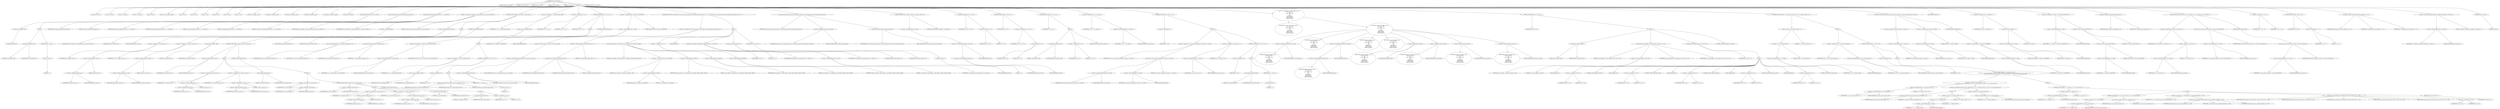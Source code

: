 digraph hostapd_notif_assoc {  
"1000119" [label = "(METHOD,hostapd_notif_assoc)" ]
"1000120" [label = "(PARAM,hostapd_data *hapd)" ]
"1000121" [label = "(PARAM,const u8 *addr)" ]
"1000122" [label = "(PARAM,const u8 *req_ies)" ]
"1000123" [label = "(PARAM,size_t req_ies_len)" ]
"1000124" [label = "(PARAM,int reassoc)" ]
"1000125" [label = "(BLOCK,,)" ]
"1000126" [label = "(LOCAL,v9: const u8 *)" ]
"1000127" [label = "(LOCAL,v10: size_t)" ]
"1000128" [label = "(LOCAL,v11: sta_info *)" ]
"1000129" [label = "(LOCAL,v12: sta_info *)" ]
"1000130" [label = "(LOCAL,v13: bool)" ]
"1000131" [label = "(LOCAL,v14: wpa_state_machine *)" ]
"1000132" [label = "(LOCAL,v15: int)" ]
"1000133" [label = "(LOCAL,v16: int)" ]
"1000134" [label = "(LOCAL,v17: int)" ]
"1000135" [label = "(LOCAL,v18: int)" ]
"1000136" [label = "(LOCAL,v20: int)" ]
"1000137" [label = "(LOCAL,v21: u8 *)" ]
"1000138" [label = "(LOCAL,fmt: unsigned __int8 *)" ]
"1000139" [label = "(LOCAL,fmta: unsigned __int8 *)" ]
"1000140" [label = "(LOCAL,fmtb: unsigned __int8 *)" ]
"1000141" [label = "(LOCAL,fmtc: unsigned __int8 *)" ]
"1000142" [label = "(LOCAL,elems: ieee802_11_elems)" ]
"1000143" [label = "(LOCAL,buf: u8 [ 1064 ])" ]
"1000144" [label = "(CONTROL_STRUCTURE,if ( !addr ),if ( !addr ))" ]
"1000145" [label = "(<operator>.logicalNot,!addr)" ]
"1000146" [label = "(IDENTIFIER,addr,!addr)" ]
"1000147" [label = "(BLOCK,,)" ]
"1000148" [label = "(wpa_printf,wpa_printf(2, fmt))" ]
"1000149" [label = "(LITERAL,2,wpa_printf(2, fmt))" ]
"1000150" [label = "(IDENTIFIER,fmt,wpa_printf(2, fmt))" ]
"1000151" [label = "(RETURN,return -1;,return -1;)" ]
"1000152" [label = "(<operator>.minus,-1)" ]
"1000153" [label = "(LITERAL,1,-1)" ]
"1000154" [label = "(random_add_randomness,random_add_randomness(addr, 6u))" ]
"1000155" [label = "(IDENTIFIER,addr,random_add_randomness(addr, 6u))" ]
"1000156" [label = "(LITERAL,6u,random_add_randomness(addr, 6u))" ]
"1000157" [label = "(hostapd_logger,hostapd_logger(hapd, addr, 1u, 2, \"associated\"))" ]
"1000158" [label = "(IDENTIFIER,hapd,hostapd_logger(hapd, addr, 1u, 2, \"associated\"))" ]
"1000159" [label = "(IDENTIFIER,addr,hostapd_logger(hapd, addr, 1u, 2, \"associated\"))" ]
"1000160" [label = "(LITERAL,1u,hostapd_logger(hapd, addr, 1u, 2, \"associated\"))" ]
"1000161" [label = "(LITERAL,2,hostapd_logger(hapd, addr, 1u, 2, \"associated\"))" ]
"1000162" [label = "(LITERAL,\"associated\",hostapd_logger(hapd, addr, 1u, 2, \"associated\"))" ]
"1000163" [label = "(ieee802_11_parse_elems,ieee802_11_parse_elems(req_ies, req_ies_len, &elems, 0))" ]
"1000164" [label = "(IDENTIFIER,req_ies,ieee802_11_parse_elems(req_ies, req_ies_len, &elems, 0))" ]
"1000165" [label = "(IDENTIFIER,req_ies_len,ieee802_11_parse_elems(req_ies, req_ies_len, &elems, 0))" ]
"1000166" [label = "(<operator>.addressOf,&elems)" ]
"1000167" [label = "(IDENTIFIER,elems,ieee802_11_parse_elems(req_ies, req_ies_len, &elems, 0))" ]
"1000168" [label = "(LITERAL,0,ieee802_11_parse_elems(req_ies, req_ies_len, &elems, 0))" ]
"1000169" [label = "(CONTROL_STRUCTURE,if ( elems.wps_ie ),if ( elems.wps_ie ))" ]
"1000170" [label = "(<operator>.fieldAccess,elems.wps_ie)" ]
"1000171" [label = "(IDENTIFIER,elems,if ( elems.wps_ie ))" ]
"1000172" [label = "(FIELD_IDENTIFIER,wps_ie,wps_ie)" ]
"1000173" [label = "(BLOCK,,)" ]
"1000174" [label = "(<operator>.assignment,v9 = elems.wps_ie - 2)" ]
"1000175" [label = "(IDENTIFIER,v9,v9 = elems.wps_ie - 2)" ]
"1000176" [label = "(<operator>.subtraction,elems.wps_ie - 2)" ]
"1000177" [label = "(<operator>.fieldAccess,elems.wps_ie)" ]
"1000178" [label = "(IDENTIFIER,elems,elems.wps_ie - 2)" ]
"1000179" [label = "(FIELD_IDENTIFIER,wps_ie,wps_ie)" ]
"1000180" [label = "(LITERAL,2,elems.wps_ie - 2)" ]
"1000181" [label = "(<operator>.assignment,v10 = elems.wps_ie_len + 2)" ]
"1000182" [label = "(IDENTIFIER,v10,v10 = elems.wps_ie_len + 2)" ]
"1000183" [label = "(<operator>.addition,elems.wps_ie_len + 2)" ]
"1000184" [label = "(<operator>.fieldAccess,elems.wps_ie_len)" ]
"1000185" [label = "(IDENTIFIER,elems,elems.wps_ie_len + 2)" ]
"1000186" [label = "(FIELD_IDENTIFIER,wps_ie_len,wps_ie_len)" ]
"1000187" [label = "(LITERAL,2,elems.wps_ie_len + 2)" ]
"1000188" [label = "(wpa_printf,wpa_printf(2, fmta))" ]
"1000189" [label = "(LITERAL,2,wpa_printf(2, fmta))" ]
"1000190" [label = "(IDENTIFIER,fmta,wpa_printf(2, fmta))" ]
"1000191" [label = "(CONTROL_STRUCTURE,else,else)" ]
"1000192" [label = "(CONTROL_STRUCTURE,if ( elems.rsn_ie ),if ( elems.rsn_ie ))" ]
"1000193" [label = "(<operator>.fieldAccess,elems.rsn_ie)" ]
"1000194" [label = "(IDENTIFIER,elems,if ( elems.rsn_ie ))" ]
"1000195" [label = "(FIELD_IDENTIFIER,rsn_ie,rsn_ie)" ]
"1000196" [label = "(BLOCK,,)" ]
"1000197" [label = "(<operator>.assignment,v9 = elems.rsn_ie - 2)" ]
"1000198" [label = "(IDENTIFIER,v9,v9 = elems.rsn_ie - 2)" ]
"1000199" [label = "(<operator>.subtraction,elems.rsn_ie - 2)" ]
"1000200" [label = "(<operator>.fieldAccess,elems.rsn_ie)" ]
"1000201" [label = "(IDENTIFIER,elems,elems.rsn_ie - 2)" ]
"1000202" [label = "(FIELD_IDENTIFIER,rsn_ie,rsn_ie)" ]
"1000203" [label = "(LITERAL,2,elems.rsn_ie - 2)" ]
"1000204" [label = "(<operator>.assignment,v10 = elems.rsn_ie_len + 2)" ]
"1000205" [label = "(IDENTIFIER,v10,v10 = elems.rsn_ie_len + 2)" ]
"1000206" [label = "(<operator>.addition,elems.rsn_ie_len + 2)" ]
"1000207" [label = "(<operator>.fieldAccess,elems.rsn_ie_len)" ]
"1000208" [label = "(IDENTIFIER,elems,elems.rsn_ie_len + 2)" ]
"1000209" [label = "(FIELD_IDENTIFIER,rsn_ie_len,rsn_ie_len)" ]
"1000210" [label = "(LITERAL,2,elems.rsn_ie_len + 2)" ]
"1000211" [label = "(wpa_printf,wpa_printf(2, fmta))" ]
"1000212" [label = "(LITERAL,2,wpa_printf(2, fmta))" ]
"1000213" [label = "(IDENTIFIER,fmta,wpa_printf(2, fmta))" ]
"1000214" [label = "(CONTROL_STRUCTURE,else,else)" ]
"1000215" [label = "(BLOCK,,)" ]
"1000216" [label = "(<operator>.assignment,v9 = elems.wpa_ie)" ]
"1000217" [label = "(IDENTIFIER,v9,v9 = elems.wpa_ie)" ]
"1000218" [label = "(<operator>.fieldAccess,elems.wpa_ie)" ]
"1000219" [label = "(IDENTIFIER,elems,v9 = elems.wpa_ie)" ]
"1000220" [label = "(FIELD_IDENTIFIER,wpa_ie,wpa_ie)" ]
"1000221" [label = "(CONTROL_STRUCTURE,if ( elems.wpa_ie ),if ( elems.wpa_ie ))" ]
"1000222" [label = "(<operator>.fieldAccess,elems.wpa_ie)" ]
"1000223" [label = "(IDENTIFIER,elems,if ( elems.wpa_ie ))" ]
"1000224" [label = "(FIELD_IDENTIFIER,wpa_ie,wpa_ie)" ]
"1000225" [label = "(BLOCK,,)" ]
"1000226" [label = "(<operator>.assignment,v9 = elems.wpa_ie - 2)" ]
"1000227" [label = "(IDENTIFIER,v9,v9 = elems.wpa_ie - 2)" ]
"1000228" [label = "(<operator>.subtraction,elems.wpa_ie - 2)" ]
"1000229" [label = "(<operator>.fieldAccess,elems.wpa_ie)" ]
"1000230" [label = "(IDENTIFIER,elems,elems.wpa_ie - 2)" ]
"1000231" [label = "(FIELD_IDENTIFIER,wpa_ie,wpa_ie)" ]
"1000232" [label = "(LITERAL,2,elems.wpa_ie - 2)" ]
"1000233" [label = "(<operator>.assignment,v10 = elems.wpa_ie_len + 2)" ]
"1000234" [label = "(IDENTIFIER,v10,v10 = elems.wpa_ie_len + 2)" ]
"1000235" [label = "(<operator>.addition,elems.wpa_ie_len + 2)" ]
"1000236" [label = "(<operator>.fieldAccess,elems.wpa_ie_len)" ]
"1000237" [label = "(IDENTIFIER,elems,elems.wpa_ie_len + 2)" ]
"1000238" [label = "(FIELD_IDENTIFIER,wpa_ie_len,wpa_ie_len)" ]
"1000239" [label = "(LITERAL,2,elems.wpa_ie_len + 2)" ]
"1000240" [label = "(wpa_printf,wpa_printf(2, fmta))" ]
"1000241" [label = "(LITERAL,2,wpa_printf(2, fmta))" ]
"1000242" [label = "(IDENTIFIER,fmta,wpa_printf(2, fmta))" ]
"1000243" [label = "(CONTROL_STRUCTURE,else,else)" ]
"1000244" [label = "(BLOCK,,)" ]
"1000245" [label = "(wpa_printf,wpa_printf(2, fmta))" ]
"1000246" [label = "(LITERAL,2,wpa_printf(2, fmta))" ]
"1000247" [label = "(IDENTIFIER,fmta,wpa_printf(2, fmta))" ]
"1000248" [label = "(<operator>.assignment,v10 = 0)" ]
"1000249" [label = "(IDENTIFIER,v10,v10 = 0)" ]
"1000250" [label = "(LITERAL,0,v10 = 0)" ]
"1000251" [label = "(<operator>.assignment,v11 = ap_get_sta(hapd, addr))" ]
"1000252" [label = "(IDENTIFIER,v11,v11 = ap_get_sta(hapd, addr))" ]
"1000253" [label = "(ap_get_sta,ap_get_sta(hapd, addr))" ]
"1000254" [label = "(IDENTIFIER,hapd,ap_get_sta(hapd, addr))" ]
"1000255" [label = "(IDENTIFIER,addr,ap_get_sta(hapd, addr))" ]
"1000256" [label = "(<operator>.assignment,v12 = v11)" ]
"1000257" [label = "(IDENTIFIER,v12,v12 = v11)" ]
"1000258" [label = "(IDENTIFIER,v11,v12 = v11)" ]
"1000259" [label = "(CONTROL_STRUCTURE,if ( v11 ),if ( v11 ))" ]
"1000260" [label = "(IDENTIFIER,v11,if ( v11 ))" ]
"1000261" [label = "(BLOCK,,)" ]
"1000262" [label = "(ap_sta_no_session_timeout,ap_sta_no_session_timeout(hapd, v11))" ]
"1000263" [label = "(IDENTIFIER,hapd,ap_sta_no_session_timeout(hapd, v11))" ]
"1000264" [label = "(IDENTIFIER,v11,ap_sta_no_session_timeout(hapd, v11))" ]
"1000265" [label = "(accounting_sta_stop,accounting_sta_stop(hapd, v12))" ]
"1000266" [label = "(IDENTIFIER,hapd,accounting_sta_stop(hapd, v12))" ]
"1000267" [label = "(IDENTIFIER,v12,accounting_sta_stop(hapd, v12))" ]
"1000268" [label = "(<operator>.assignment,v12->timeout_next = STA_NULLFUNC)" ]
"1000269" [label = "(<operator>.indirectFieldAccess,v12->timeout_next)" ]
"1000270" [label = "(IDENTIFIER,v12,v12->timeout_next = STA_NULLFUNC)" ]
"1000271" [label = "(FIELD_IDENTIFIER,timeout_next,timeout_next)" ]
"1000272" [label = "(IDENTIFIER,STA_NULLFUNC,v12->timeout_next = STA_NULLFUNC)" ]
"1000273" [label = "(CONTROL_STRUCTURE,else,else)" ]
"1000274" [label = "(BLOCK,,)" ]
"1000275" [label = "(<operator>.assignment,v12 = ap_sta_add(hapd, addr))" ]
"1000276" [label = "(IDENTIFIER,v12,v12 = ap_sta_add(hapd, addr))" ]
"1000277" [label = "(ap_sta_add,ap_sta_add(hapd, addr))" ]
"1000278" [label = "(IDENTIFIER,hapd,ap_sta_add(hapd, addr))" ]
"1000279" [label = "(IDENTIFIER,addr,ap_sta_add(hapd, addr))" ]
"1000280" [label = "(CONTROL_STRUCTURE,if ( !v12 ),if ( !v12 ))" ]
"1000281" [label = "(<operator>.logicalNot,!v12)" ]
"1000282" [label = "(IDENTIFIER,v12,!v12)" ]
"1000283" [label = "(BLOCK,,)" ]
"1000284" [label = "(hostapd_drv_sta_disassoc,hostapd_drv_sta_disassoc(hapd, addr, 5))" ]
"1000285" [label = "(IDENTIFIER,hapd,hostapd_drv_sta_disassoc(hapd, addr, 5))" ]
"1000286" [label = "(IDENTIFIER,addr,hostapd_drv_sta_disassoc(hapd, addr, 5))" ]
"1000287" [label = "(LITERAL,5,hostapd_drv_sta_disassoc(hapd, addr, 5))" ]
"1000288" [label = "(RETURN,return -1;,return -1;)" ]
"1000289" [label = "(<operator>.minus,-1)" ]
"1000290" [label = "(LITERAL,1,-1)" ]
"1000291" [label = "(<operators>.assignmentAnd,v12->flags &= 0xFFFECFFF)" ]
"1000292" [label = "(<operator>.indirectFieldAccess,v12->flags)" ]
"1000293" [label = "(IDENTIFIER,v12,v12->flags &= 0xFFFECFFF)" ]
"1000294" [label = "(FIELD_IDENTIFIER,flags,flags)" ]
"1000295" [label = "(LITERAL,0xFFFECFFF,v12->flags &= 0xFFFECFFF)" ]
"1000296" [label = "(CONTROL_STRUCTURE,if ( !hapd->iface->drv_max_acl_mac_addrs && hostapd_check_acl(hapd, addr, 0) != 1 ),if ( !hapd->iface->drv_max_acl_mac_addrs && hostapd_check_acl(hapd, addr, 0) != 1 ))" ]
"1000297" [label = "(<operator>.logicalAnd,!hapd->iface->drv_max_acl_mac_addrs && hostapd_check_acl(hapd, addr, 0) != 1)" ]
"1000298" [label = "(<operator>.logicalNot,!hapd->iface->drv_max_acl_mac_addrs)" ]
"1000299" [label = "(<operator>.indirectFieldAccess,hapd->iface->drv_max_acl_mac_addrs)" ]
"1000300" [label = "(<operator>.indirectFieldAccess,hapd->iface)" ]
"1000301" [label = "(IDENTIFIER,hapd,!hapd->iface->drv_max_acl_mac_addrs)" ]
"1000302" [label = "(FIELD_IDENTIFIER,iface,iface)" ]
"1000303" [label = "(FIELD_IDENTIFIER,drv_max_acl_mac_addrs,drv_max_acl_mac_addrs)" ]
"1000304" [label = "(<operator>.notEquals,hostapd_check_acl(hapd, addr, 0) != 1)" ]
"1000305" [label = "(hostapd_check_acl,hostapd_check_acl(hapd, addr, 0))" ]
"1000306" [label = "(IDENTIFIER,hapd,hostapd_check_acl(hapd, addr, 0))" ]
"1000307" [label = "(IDENTIFIER,addr,hostapd_check_acl(hapd, addr, 0))" ]
"1000308" [label = "(LITERAL,0,hostapd_check_acl(hapd, addr, 0))" ]
"1000309" [label = "(LITERAL,1,hostapd_check_acl(hapd, addr, 0) != 1)" ]
"1000310" [label = "(BLOCK,,)" ]
"1000311" [label = "(wpa_printf,wpa_printf(3, (const unsigned __int8 *)addr[2], addr[3], addr[4], addr[5]))" ]
"1000312" [label = "(LITERAL,3,wpa_printf(3, (const unsigned __int8 *)addr[2], addr[3], addr[4], addr[5]))" ]
"1000313" [label = "(<operator>.cast,(const unsigned __int8 *)addr[2])" ]
"1000314" [label = "(UNKNOWN,const unsigned __int8 *,const unsigned __int8 *)" ]
"1000315" [label = "(<operator>.indirectIndexAccess,addr[2])" ]
"1000316" [label = "(IDENTIFIER,addr,(const unsigned __int8 *)addr[2])" ]
"1000317" [label = "(LITERAL,2,(const unsigned __int8 *)addr[2])" ]
"1000318" [label = "(<operator>.indirectIndexAccess,addr[3])" ]
"1000319" [label = "(IDENTIFIER,addr,wpa_printf(3, (const unsigned __int8 *)addr[2], addr[3], addr[4], addr[5]))" ]
"1000320" [label = "(LITERAL,3,wpa_printf(3, (const unsigned __int8 *)addr[2], addr[3], addr[4], addr[5]))" ]
"1000321" [label = "(<operator>.indirectIndexAccess,addr[4])" ]
"1000322" [label = "(IDENTIFIER,addr,wpa_printf(3, (const unsigned __int8 *)addr[2], addr[3], addr[4], addr[5]))" ]
"1000323" [label = "(LITERAL,4,wpa_printf(3, (const unsigned __int8 *)addr[2], addr[3], addr[4], addr[5]))" ]
"1000324" [label = "(<operator>.indirectIndexAccess,addr[5])" ]
"1000325" [label = "(IDENTIFIER,addr,wpa_printf(3, (const unsigned __int8 *)addr[2], addr[3], addr[4], addr[5]))" ]
"1000326" [label = "(LITERAL,5,wpa_printf(3, (const unsigned __int8 *)addr[2], addr[3], addr[4], addr[5]))" ]
"1000327" [label = "(<operator>.assignment,v20 = 1)" ]
"1000328" [label = "(IDENTIFIER,v20,v20 = 1)" ]
"1000329" [label = "(LITERAL,1,v20 = 1)" ]
"1000330" [label = "(JUMP_TARGET,fail)" ]
"1000331" [label = "(hostapd_drv_sta_disassoc,hostapd_drv_sta_disassoc(hapd, v12->addr, v20))" ]
"1000332" [label = "(IDENTIFIER,hapd,hostapd_drv_sta_disassoc(hapd, v12->addr, v20))" ]
"1000333" [label = "(<operator>.indirectFieldAccess,v12->addr)" ]
"1000334" [label = "(IDENTIFIER,v12,hostapd_drv_sta_disassoc(hapd, v12->addr, v20))" ]
"1000335" [label = "(FIELD_IDENTIFIER,addr,addr)" ]
"1000336" [label = "(IDENTIFIER,v20,hostapd_drv_sta_disassoc(hapd, v12->addr, v20))" ]
"1000337" [label = "(ap_free_sta,ap_free_sta(hapd, v12))" ]
"1000338" [label = "(IDENTIFIER,hapd,ap_free_sta(hapd, v12))" ]
"1000339" [label = "(IDENTIFIER,v12,ap_free_sta(hapd, v12))" ]
"1000340" [label = "(RETURN,return -1;,return -1;)" ]
"1000341" [label = "(<operator>.minus,-1)" ]
"1000342" [label = "(LITERAL,1,-1)" ]
"1000343" [label = "(ap_copy_sta_supp_op_classes,ap_copy_sta_supp_op_classes(v12, elems.supp_op_classes, elems.supp_op_classes_len))" ]
"1000344" [label = "(IDENTIFIER,v12,ap_copy_sta_supp_op_classes(v12, elems.supp_op_classes, elems.supp_op_classes_len))" ]
"1000345" [label = "(<operator>.fieldAccess,elems.supp_op_classes)" ]
"1000346" [label = "(IDENTIFIER,elems,ap_copy_sta_supp_op_classes(v12, elems.supp_op_classes, elems.supp_op_classes_len))" ]
"1000347" [label = "(FIELD_IDENTIFIER,supp_op_classes,supp_op_classes)" ]
"1000348" [label = "(<operator>.fieldAccess,elems.supp_op_classes_len)" ]
"1000349" [label = "(IDENTIFIER,elems,ap_copy_sta_supp_op_classes(v12, elems.supp_op_classes, elems.supp_op_classes_len))" ]
"1000350" [label = "(FIELD_IDENTIFIER,supp_op_classes_len,supp_op_classes_len)" ]
"1000351" [label = "(CONTROL_STRUCTURE,if ( !hapd->conf->wpa ),if ( !hapd->conf->wpa ))" ]
"1000352" [label = "(<operator>.logicalNot,!hapd->conf->wpa)" ]
"1000353" [label = "(<operator>.indirectFieldAccess,hapd->conf->wpa)" ]
"1000354" [label = "(<operator>.indirectFieldAccess,hapd->conf)" ]
"1000355" [label = "(IDENTIFIER,hapd,!hapd->conf->wpa)" ]
"1000356" [label = "(FIELD_IDENTIFIER,conf,conf)" ]
"1000357" [label = "(FIELD_IDENTIFIER,wpa,wpa)" ]
"1000358" [label = "(CONTROL_STRUCTURE,goto LABEL_17;,goto LABEL_17;)" ]
"1000359" [label = "(<operator>.assignment,v13 = v10 == 0)" ]
"1000360" [label = "(IDENTIFIER,v13,v13 = v10 == 0)" ]
"1000361" [label = "(<operator>.equals,v10 == 0)" ]
"1000362" [label = "(IDENTIFIER,v10,v10 == 0)" ]
"1000363" [label = "(LITERAL,0,v10 == 0)" ]
"1000364" [label = "(CONTROL_STRUCTURE,if ( v10 ),if ( v10 ))" ]
"1000365" [label = "(IDENTIFIER,v10,if ( v10 ))" ]
"1000366" [label = "(<operator>.assignment,v13 = v9 == 0)" ]
"1000367" [label = "(IDENTIFIER,v13,v13 = v9 == 0)" ]
"1000368" [label = "(<operator>.equals,v9 == 0)" ]
"1000369" [label = "(IDENTIFIER,v9,v9 == 0)" ]
"1000370" [label = "(LITERAL,0,v9 == 0)" ]
"1000371" [label = "(CONTROL_STRUCTURE,if ( v13 ),if ( v13 ))" ]
"1000372" [label = "(IDENTIFIER,v13,if ( v13 ))" ]
"1000373" [label = "(BLOCK,,)" ]
"1000374" [label = "(wpa_printf,wpa_printf(2, fmtb))" ]
"1000375" [label = "(LITERAL,2,wpa_printf(2, fmtb))" ]
"1000376" [label = "(IDENTIFIER,fmtb,wpa_printf(2, fmtb))" ]
"1000377" [label = "(<operator>.assignment,v20 = 13)" ]
"1000378" [label = "(IDENTIFIER,v20,v20 = 13)" ]
"1000379" [label = "(LITERAL,13,v20 = 13)" ]
"1000380" [label = "(CONTROL_STRUCTURE,goto fail;,goto fail;)" ]
"1000381" [label = "(<operator>.assignment,v14 = v12->wpa_sm)" ]
"1000382" [label = "(IDENTIFIER,v14,v14 = v12->wpa_sm)" ]
"1000383" [label = "(<operator>.indirectFieldAccess,v12->wpa_sm)" ]
"1000384" [label = "(IDENTIFIER,v12,v14 = v12->wpa_sm)" ]
"1000385" [label = "(FIELD_IDENTIFIER,wpa_sm,wpa_sm)" ]
"1000386" [label = "(CONTROL_STRUCTURE,if ( !v14 ),if ( !v14 ))" ]
"1000387" [label = "(<operator>.logicalNot,!v14)" ]
"1000388" [label = "(IDENTIFIER,v14,!v14)" ]
"1000389" [label = "(BLOCK,,)" ]
"1000390" [label = "(<operator>.assignment,v14 = wpa_auth_sta_init(hapd->wpa_auth, v12->addr, 0))" ]
"1000391" [label = "(IDENTIFIER,v14,v14 = wpa_auth_sta_init(hapd->wpa_auth, v12->addr, 0))" ]
"1000392" [label = "(wpa_auth_sta_init,wpa_auth_sta_init(hapd->wpa_auth, v12->addr, 0))" ]
"1000393" [label = "(<operator>.indirectFieldAccess,hapd->wpa_auth)" ]
"1000394" [label = "(IDENTIFIER,hapd,wpa_auth_sta_init(hapd->wpa_auth, v12->addr, 0))" ]
"1000395" [label = "(FIELD_IDENTIFIER,wpa_auth,wpa_auth)" ]
"1000396" [label = "(<operator>.indirectFieldAccess,v12->addr)" ]
"1000397" [label = "(IDENTIFIER,v12,wpa_auth_sta_init(hapd->wpa_auth, v12->addr, 0))" ]
"1000398" [label = "(FIELD_IDENTIFIER,addr,addr)" ]
"1000399" [label = "(LITERAL,0,wpa_auth_sta_init(hapd->wpa_auth, v12->addr, 0))" ]
"1000400" [label = "(<operator>.assignment,v12->wpa_sm = v14)" ]
"1000401" [label = "(<operator>.indirectFieldAccess,v12->wpa_sm)" ]
"1000402" [label = "(IDENTIFIER,v12,v12->wpa_sm = v14)" ]
"1000403" [label = "(FIELD_IDENTIFIER,wpa_sm,wpa_sm)" ]
"1000404" [label = "(IDENTIFIER,v14,v12->wpa_sm = v14)" ]
"1000405" [label = "(CONTROL_STRUCTURE,if ( !v14 ),if ( !v14 ))" ]
"1000406" [label = "(<operator>.logicalNot,!v14)" ]
"1000407" [label = "(IDENTIFIER,v14,!v14)" ]
"1000408" [label = "(BLOCK,,)" ]
"1000409" [label = "(wpa_printf,wpa_printf(5, fmtb))" ]
"1000410" [label = "(LITERAL,5,wpa_printf(5, fmtb))" ]
"1000411" [label = "(IDENTIFIER,fmtb,wpa_printf(5, fmtb))" ]
"1000412" [label = "(RETURN,return -1;,return -1;)" ]
"1000413" [label = "(<operator>.minus,-1)" ]
"1000414" [label = "(LITERAL,1,-1)" ]
"1000415" [label = "(<operator>.assignment,v15 = wpa_validate_wpa_ie(\n          hapd->wpa_auth,\n          v14,\n          hapd->iface->freq,\n          v9,\n          v10,\n          elems.mdie,\n          elems.mdie_len,\n          elems.owe_dh,\n          elems.owe_dh_len))" ]
"1000416" [label = "(IDENTIFIER,v15,v15 = wpa_validate_wpa_ie(\n          hapd->wpa_auth,\n          v14,\n          hapd->iface->freq,\n          v9,\n          v10,\n          elems.mdie,\n          elems.mdie_len,\n          elems.owe_dh,\n          elems.owe_dh_len))" ]
"1000417" [label = "(wpa_validate_wpa_ie,wpa_validate_wpa_ie(\n          hapd->wpa_auth,\n          v14,\n          hapd->iface->freq,\n          v9,\n          v10,\n          elems.mdie,\n          elems.mdie_len,\n          elems.owe_dh,\n          elems.owe_dh_len))" ]
"1000418" [label = "(<operator>.indirectFieldAccess,hapd->wpa_auth)" ]
"1000419" [label = "(IDENTIFIER,hapd,wpa_validate_wpa_ie(\n          hapd->wpa_auth,\n          v14,\n          hapd->iface->freq,\n          v9,\n          v10,\n          elems.mdie,\n          elems.mdie_len,\n          elems.owe_dh,\n          elems.owe_dh_len))" ]
"1000420" [label = "(FIELD_IDENTIFIER,wpa_auth,wpa_auth)" ]
"1000421" [label = "(IDENTIFIER,v14,wpa_validate_wpa_ie(\n          hapd->wpa_auth,\n          v14,\n          hapd->iface->freq,\n          v9,\n          v10,\n          elems.mdie,\n          elems.mdie_len,\n          elems.owe_dh,\n          elems.owe_dh_len))" ]
"1000422" [label = "(<operator>.indirectFieldAccess,hapd->iface->freq)" ]
"1000423" [label = "(<operator>.indirectFieldAccess,hapd->iface)" ]
"1000424" [label = "(IDENTIFIER,hapd,wpa_validate_wpa_ie(\n          hapd->wpa_auth,\n          v14,\n          hapd->iface->freq,\n          v9,\n          v10,\n          elems.mdie,\n          elems.mdie_len,\n          elems.owe_dh,\n          elems.owe_dh_len))" ]
"1000425" [label = "(FIELD_IDENTIFIER,iface,iface)" ]
"1000426" [label = "(FIELD_IDENTIFIER,freq,freq)" ]
"1000427" [label = "(IDENTIFIER,v9,wpa_validate_wpa_ie(\n          hapd->wpa_auth,\n          v14,\n          hapd->iface->freq,\n          v9,\n          v10,\n          elems.mdie,\n          elems.mdie_len,\n          elems.owe_dh,\n          elems.owe_dh_len))" ]
"1000428" [label = "(IDENTIFIER,v10,wpa_validate_wpa_ie(\n          hapd->wpa_auth,\n          v14,\n          hapd->iface->freq,\n          v9,\n          v10,\n          elems.mdie,\n          elems.mdie_len,\n          elems.owe_dh,\n          elems.owe_dh_len))" ]
"1000429" [label = "(<operator>.fieldAccess,elems.mdie)" ]
"1000430" [label = "(IDENTIFIER,elems,wpa_validate_wpa_ie(\n          hapd->wpa_auth,\n          v14,\n          hapd->iface->freq,\n          v9,\n          v10,\n          elems.mdie,\n          elems.mdie_len,\n          elems.owe_dh,\n          elems.owe_dh_len))" ]
"1000431" [label = "(FIELD_IDENTIFIER,mdie,mdie)" ]
"1000432" [label = "(<operator>.fieldAccess,elems.mdie_len)" ]
"1000433" [label = "(IDENTIFIER,elems,wpa_validate_wpa_ie(\n          hapd->wpa_auth,\n          v14,\n          hapd->iface->freq,\n          v9,\n          v10,\n          elems.mdie,\n          elems.mdie_len,\n          elems.owe_dh,\n          elems.owe_dh_len))" ]
"1000434" [label = "(FIELD_IDENTIFIER,mdie_len,mdie_len)" ]
"1000435" [label = "(<operator>.fieldAccess,elems.owe_dh)" ]
"1000436" [label = "(IDENTIFIER,elems,wpa_validate_wpa_ie(\n          hapd->wpa_auth,\n          v14,\n          hapd->iface->freq,\n          v9,\n          v10,\n          elems.mdie,\n          elems.mdie_len,\n          elems.owe_dh,\n          elems.owe_dh_len))" ]
"1000437" [label = "(FIELD_IDENTIFIER,owe_dh,owe_dh)" ]
"1000438" [label = "(<operator>.fieldAccess,elems.owe_dh_len)" ]
"1000439" [label = "(IDENTIFIER,elems,wpa_validate_wpa_ie(\n          hapd->wpa_auth,\n          v14,\n          hapd->iface->freq,\n          v9,\n          v10,\n          elems.mdie,\n          elems.mdie_len,\n          elems.owe_dh,\n          elems.owe_dh_len))" ]
"1000440" [label = "(FIELD_IDENTIFIER,owe_dh_len,owe_dh_len)" ]
"1000441" [label = "(CONTROL_STRUCTURE,if ( v15 ),if ( v15 ))" ]
"1000442" [label = "(IDENTIFIER,v15,if ( v15 ))" ]
"1000443" [label = "(BLOCK,,)" ]
"1000444" [label = "(wpa_printf,wpa_printf(2, fmtc))" ]
"1000445" [label = "(LITERAL,2,wpa_printf(2, fmtc))" ]
"1000446" [label = "(IDENTIFIER,fmtc,wpa_printf(2, fmtc))" ]
"1000447" [label = "(wpa_hexdump,wpa_hexdump(2, (const unsigned __int8 *)\"IE\", v9, v10))" ]
"1000448" [label = "(LITERAL,2,wpa_hexdump(2, (const unsigned __int8 *)\"IE\", v9, v10))" ]
"1000449" [label = "(<operator>.cast,(const unsigned __int8 *)\"IE\")" ]
"1000450" [label = "(UNKNOWN,const unsigned __int8 *,const unsigned __int8 *)" ]
"1000451" [label = "(LITERAL,\"IE\",(const unsigned __int8 *)\"IE\")" ]
"1000452" [label = "(IDENTIFIER,v9,wpa_hexdump(2, (const unsigned __int8 *)\"IE\", v9, v10))" ]
"1000453" [label = "(IDENTIFIER,v10,wpa_hexdump(2, (const unsigned __int8 *)\"IE\", v9, v10))" ]
"1000454" [label = "(CONTROL_STRUCTURE,switch ( v15 ),switch ( v15 ))" ]
"1000455" [label = "(IDENTIFIER,v15,switch ( v15 ))" ]
"1000456" [label = "(BLOCK,,)" ]
"1000457" [label = "(JUMP_TARGET,case 2)" ]
"1000458" [label = "(<operator>.assignment,v20 = 18)" ]
"1000459" [label = "(IDENTIFIER,v20,v20 = 18)" ]
"1000460" [label = "(LITERAL,18,v20 = 18)" ]
"1000461" [label = "(CONTROL_STRUCTURE,break;,break;)" ]
"1000462" [label = "(JUMP_TARGET,case 3)" ]
"1000463" [label = "(<operator>.assignment,v20 = 19)" ]
"1000464" [label = "(IDENTIFIER,v20,v20 = 19)" ]
"1000465" [label = "(LITERAL,19,v20 = 19)" ]
"1000466" [label = "(CONTROL_STRUCTURE,break;,break;)" ]
"1000467" [label = "(JUMP_TARGET,case 4)" ]
"1000468" [label = "(<operator>.assignment,v20 = 20)" ]
"1000469" [label = "(IDENTIFIER,v20,v20 = 20)" ]
"1000470" [label = "(LITERAL,20,v20 = 20)" ]
"1000471" [label = "(CONTROL_STRUCTURE,break;,break;)" ]
"1000472" [label = "(JUMP_TARGET,case 8)" ]
"1000473" [label = "(<operator>.assignment,v20 = 24)" ]
"1000474" [label = "(IDENTIFIER,v20,v20 = 24)" ]
"1000475" [label = "(LITERAL,24,v20 = 24)" ]
"1000476" [label = "(CONTROL_STRUCTURE,break;,break;)" ]
"1000477" [label = "(JUMP_TARGET,default)" ]
"1000478" [label = "(<operator>.assignment,v20 = 13)" ]
"1000479" [label = "(IDENTIFIER,v20,v20 = 13)" ]
"1000480" [label = "(LITERAL,13,v20 = 13)" ]
"1000481" [label = "(CONTROL_STRUCTURE,break;,break;)" ]
"1000482" [label = "(CONTROL_STRUCTURE,goto fail;,goto fail;)" ]
"1000483" [label = "(CONTROL_STRUCTURE,if ( (~v12->flags & 0x402) == 0 ),if ( (~v12->flags & 0x402) == 0 ))" ]
"1000484" [label = "(<operator>.equals,(~v12->flags & 0x402) == 0)" ]
"1000485" [label = "(<operator>.and,~v12->flags & 0x402)" ]
"1000486" [label = "(<operator>.indirectFieldAccess,~v12->flags)" ]
"1000487" [label = "(IDENTIFIER,~v12,~v12->flags & 0x402)" ]
"1000488" [label = "(FIELD_IDENTIFIER,flags,flags)" ]
"1000489" [label = "(LITERAL,0x402,~v12->flags & 0x402)" ]
"1000490" [label = "(LITERAL,0,(~v12->flags & 0x402) == 0)" ]
"1000491" [label = "(BLOCK,,)" ]
"1000492" [label = "(<operator>.assignment,v18 = v12->sa_query_timed_out)" ]
"1000493" [label = "(IDENTIFIER,v18,v18 = v12->sa_query_timed_out)" ]
"1000494" [label = "(<operator>.indirectFieldAccess,v12->sa_query_timed_out)" ]
"1000495" [label = "(IDENTIFIER,v12,v18 = v12->sa_query_timed_out)" ]
"1000496" [label = "(FIELD_IDENTIFIER,sa_query_timed_out,sa_query_timed_out)" ]
"1000497" [label = "(CONTROL_STRUCTURE,if ( !v18 ),if ( !v18 ))" ]
"1000498" [label = "(<operator>.logicalNot,!v18)" ]
"1000499" [label = "(IDENTIFIER,v18,!v18)" ]
"1000500" [label = "(BLOCK,,)" ]
"1000501" [label = "(CONTROL_STRUCTURE,if ( v12->sa_query_count <= 0\n        || (ap_check_sa_query_timeout(hapd, v12), (~v12->flags & 0x402) == 0) && !v12->sa_query_timed_out ),if ( v12->sa_query_count <= 0\n        || (ap_check_sa_query_timeout(hapd, v12), (~v12->flags & 0x402) == 0) && !v12->sa_query_timed_out ))" ]
"1000502" [label = "(<operator>.logicalOr,v12->sa_query_count <= 0\n        || (ap_check_sa_query_timeout(hapd, v12), (~v12->flags & 0x402) == 0) && !v12->sa_query_timed_out)" ]
"1000503" [label = "(<operator>.lessEqualsThan,v12->sa_query_count <= 0)" ]
"1000504" [label = "(<operator>.indirectFieldAccess,v12->sa_query_count)" ]
"1000505" [label = "(IDENTIFIER,v12,v12->sa_query_count <= 0)" ]
"1000506" [label = "(FIELD_IDENTIFIER,sa_query_count,sa_query_count)" ]
"1000507" [label = "(LITERAL,0,v12->sa_query_count <= 0)" ]
"1000508" [label = "(<operator>.logicalAnd,(ap_check_sa_query_timeout(hapd, v12), (~v12->flags & 0x402) == 0) && !v12->sa_query_timed_out)" ]
"1000509" [label = "(BLOCK,,)" ]
"1000510" [label = "(ap_check_sa_query_timeout,ap_check_sa_query_timeout(hapd, v12))" ]
"1000511" [label = "(IDENTIFIER,hapd,ap_check_sa_query_timeout(hapd, v12))" ]
"1000512" [label = "(IDENTIFIER,v12,ap_check_sa_query_timeout(hapd, v12))" ]
"1000513" [label = "(<operator>.equals,(~v12->flags & 0x402) == 0)" ]
"1000514" [label = "(<operator>.and,~v12->flags & 0x402)" ]
"1000515" [label = "(<operator>.indirectFieldAccess,~v12->flags)" ]
"1000516" [label = "(IDENTIFIER,~v12,~v12->flags & 0x402)" ]
"1000517" [label = "(FIELD_IDENTIFIER,flags,flags)" ]
"1000518" [label = "(LITERAL,0x402,~v12->flags & 0x402)" ]
"1000519" [label = "(LITERAL,0,(~v12->flags & 0x402) == 0)" ]
"1000520" [label = "(<operator>.logicalNot,!v12->sa_query_timed_out)" ]
"1000521" [label = "(<operator>.indirectFieldAccess,v12->sa_query_timed_out)" ]
"1000522" [label = "(IDENTIFIER,v12,!v12->sa_query_timed_out)" ]
"1000523" [label = "(FIELD_IDENTIFIER,sa_query_timed_out,sa_query_timed_out)" ]
"1000524" [label = "(BLOCK,,)" ]
"1000525" [label = "(CONTROL_STRUCTURE,if ( v12->auth_alg != 2 ),if ( v12->auth_alg != 2 ))" ]
"1000526" [label = "(<operator>.notEquals,v12->auth_alg != 2)" ]
"1000527" [label = "(<operator>.indirectFieldAccess,v12->auth_alg)" ]
"1000528" [label = "(IDENTIFIER,v12,v12->auth_alg != 2)" ]
"1000529" [label = "(FIELD_IDENTIFIER,auth_alg,auth_alg)" ]
"1000530" [label = "(LITERAL,2,v12->auth_alg != 2)" ]
"1000531" [label = "(BLOCK,,)" ]
"1000532" [label = "(CONTROL_STRUCTURE,if ( !v12->sa_query_count ),if ( !v12->sa_query_count ))" ]
"1000533" [label = "(<operator>.logicalNot,!v12->sa_query_count)" ]
"1000534" [label = "(<operator>.indirectFieldAccess,v12->sa_query_count)" ]
"1000535" [label = "(IDENTIFIER,v12,!v12->sa_query_count)" ]
"1000536" [label = "(FIELD_IDENTIFIER,sa_query_count,sa_query_count)" ]
"1000537" [label = "(ap_sta_start_sa_query,ap_sta_start_sa_query(hapd, v12))" ]
"1000538" [label = "(IDENTIFIER,hapd,ap_sta_start_sa_query(hapd, v12))" ]
"1000539" [label = "(IDENTIFIER,v12,ap_sta_start_sa_query(hapd, v12))" ]
"1000540" [label = "(<operator>.assignment,v21 = hostapd_eid_assoc_comeback_time(hapd, v12, buf))" ]
"1000541" [label = "(IDENTIFIER,v21,v21 = hostapd_eid_assoc_comeback_time(hapd, v12, buf))" ]
"1000542" [label = "(hostapd_eid_assoc_comeback_time,hostapd_eid_assoc_comeback_time(hapd, v12, buf))" ]
"1000543" [label = "(IDENTIFIER,hapd,hostapd_eid_assoc_comeback_time(hapd, v12, buf))" ]
"1000544" [label = "(IDENTIFIER,v12,hostapd_eid_assoc_comeback_time(hapd, v12, buf))" ]
"1000545" [label = "(IDENTIFIER,buf,hostapd_eid_assoc_comeback_time(hapd, v12, buf))" ]
"1000546" [label = "(hostapd_sta_assoc,hostapd_sta_assoc(hapd, addr, reassoc, 0x1Eu, buf, v21 - buf))" ]
"1000547" [label = "(IDENTIFIER,hapd,hostapd_sta_assoc(hapd, addr, reassoc, 0x1Eu, buf, v21 - buf))" ]
"1000548" [label = "(IDENTIFIER,addr,hostapd_sta_assoc(hapd, addr, reassoc, 0x1Eu, buf, v21 - buf))" ]
"1000549" [label = "(IDENTIFIER,reassoc,hostapd_sta_assoc(hapd, addr, reassoc, 0x1Eu, buf, v21 - buf))" ]
"1000550" [label = "(LITERAL,0x1Eu,hostapd_sta_assoc(hapd, addr, reassoc, 0x1Eu, buf, v21 - buf))" ]
"1000551" [label = "(IDENTIFIER,buf,hostapd_sta_assoc(hapd, addr, reassoc, 0x1Eu, buf, v21 - buf))" ]
"1000552" [label = "(<operator>.subtraction,v21 - buf)" ]
"1000553" [label = "(IDENTIFIER,v21,v21 - buf)" ]
"1000554" [label = "(IDENTIFIER,buf,v21 - buf)" ]
"1000555" [label = "(RETURN,return v18;,return v18;)" ]
"1000556" [label = "(IDENTIFIER,v18,return v18;)" ]
"1000557" [label = "(CONTROL_STRUCTURE,if ( wpa_auth_uses_mfp(v12->wpa_sm) ),if ( wpa_auth_uses_mfp(v12->wpa_sm) ))" ]
"1000558" [label = "(wpa_auth_uses_mfp,wpa_auth_uses_mfp(v12->wpa_sm))" ]
"1000559" [label = "(<operator>.indirectFieldAccess,v12->wpa_sm)" ]
"1000560" [label = "(IDENTIFIER,v12,wpa_auth_uses_mfp(v12->wpa_sm))" ]
"1000561" [label = "(FIELD_IDENTIFIER,wpa_sm,wpa_sm)" ]
"1000562" [label = "(<operators>.assignmentOr,v12->flags |= 0x400u)" ]
"1000563" [label = "(<operator>.indirectFieldAccess,v12->flags)" ]
"1000564" [label = "(IDENTIFIER,v12,v12->flags |= 0x400u)" ]
"1000565" [label = "(FIELD_IDENTIFIER,flags,flags)" ]
"1000566" [label = "(LITERAL,0x400u,v12->flags |= 0x400u)" ]
"1000567" [label = "(CONTROL_STRUCTURE,else,else)" ]
"1000568" [label = "(<operators>.assignmentAnd,v12->flags &= 0xFFFFFBFF)" ]
"1000569" [label = "(<operator>.indirectFieldAccess,v12->flags)" ]
"1000570" [label = "(IDENTIFIER,v12,v12->flags &= 0xFFFFFBFF)" ]
"1000571" [label = "(FIELD_IDENTIFIER,flags,flags)" ]
"1000572" [label = "(LITERAL,0xFFFFFBFF,v12->flags &= 0xFFFFFBFF)" ]
"1000573" [label = "(JUMP_TARGET,LABEL_17)" ]
"1000574" [label = "(<operator>.assignment,v16 = v12->flags & 2)" ]
"1000575" [label = "(IDENTIFIER,v16,v16 = v12->flags & 2)" ]
"1000576" [label = "(<operator>.and,v12->flags & 2)" ]
"1000577" [label = "(<operator>.indirectFieldAccess,v12->flags)" ]
"1000578" [label = "(IDENTIFIER,v12,v12->flags & 2)" ]
"1000579" [label = "(FIELD_IDENTIFIER,flags,flags)" ]
"1000580" [label = "(LITERAL,2,v12->flags & 2)" ]
"1000581" [label = "(<operator>.assignment,v12->flags = v12->flags & 0xFFF7FFFF | 3)" ]
"1000582" [label = "(<operator>.indirectFieldAccess,v12->flags)" ]
"1000583" [label = "(IDENTIFIER,v12,v12->flags = v12->flags & 0xFFF7FFFF | 3)" ]
"1000584" [label = "(FIELD_IDENTIFIER,flags,flags)" ]
"1000585" [label = "(<operator>.or,v12->flags & 0xFFF7FFFF | 3)" ]
"1000586" [label = "(<operator>.and,v12->flags & 0xFFF7FFFF)" ]
"1000587" [label = "(<operator>.indirectFieldAccess,v12->flags)" ]
"1000588" [label = "(IDENTIFIER,v12,v12->flags & 0xFFF7FFFF)" ]
"1000589" [label = "(FIELD_IDENTIFIER,flags,flags)" ]
"1000590" [label = "(LITERAL,0xFFF7FFFF,v12->flags & 0xFFF7FFFF)" ]
"1000591" [label = "(LITERAL,3,v12->flags & 0xFFF7FFFF | 3)" ]
"1000592" [label = "(hostapd_set_sta_flags,hostapd_set_sta_flags(hapd, v12))" ]
"1000593" [label = "(IDENTIFIER,hapd,hostapd_set_sta_flags(hapd, v12))" ]
"1000594" [label = "(IDENTIFIER,v12,hostapd_set_sta_flags(hapd, v12))" ]
"1000595" [label = "(CONTROL_STRUCTURE,if ( reassoc && v12->auth_alg == 2 ),if ( reassoc && v12->auth_alg == 2 ))" ]
"1000596" [label = "(<operator>.logicalAnd,reassoc && v12->auth_alg == 2)" ]
"1000597" [label = "(IDENTIFIER,reassoc,reassoc && v12->auth_alg == 2)" ]
"1000598" [label = "(<operator>.equals,v12->auth_alg == 2)" ]
"1000599" [label = "(<operator>.indirectFieldAccess,v12->auth_alg)" ]
"1000600" [label = "(IDENTIFIER,v12,v12->auth_alg == 2)" ]
"1000601" [label = "(FIELD_IDENTIFIER,auth_alg,auth_alg)" ]
"1000602" [label = "(LITERAL,2,v12->auth_alg == 2)" ]
"1000603" [label = "(wpa_auth_sm_event,wpa_auth_sm_event(v12->wpa_sm, WPA_ASSOC_FT))" ]
"1000604" [label = "(<operator>.indirectFieldAccess,v12->wpa_sm)" ]
"1000605" [label = "(IDENTIFIER,v12,wpa_auth_sm_event(v12->wpa_sm, WPA_ASSOC_FT))" ]
"1000606" [label = "(FIELD_IDENTIFIER,wpa_sm,wpa_sm)" ]
"1000607" [label = "(IDENTIFIER,WPA_ASSOC_FT,wpa_auth_sm_event(v12->wpa_sm, WPA_ASSOC_FT))" ]
"1000608" [label = "(CONTROL_STRUCTURE,else,else)" ]
"1000609" [label = "(wpa_auth_sm_event,wpa_auth_sm_event(v12->wpa_sm, WPA_ASSOC))" ]
"1000610" [label = "(<operator>.indirectFieldAccess,v12->wpa_sm)" ]
"1000611" [label = "(IDENTIFIER,v12,wpa_auth_sm_event(v12->wpa_sm, WPA_ASSOC))" ]
"1000612" [label = "(FIELD_IDENTIFIER,wpa_sm,wpa_sm)" ]
"1000613" [label = "(IDENTIFIER,WPA_ASSOC,wpa_auth_sm_event(v12->wpa_sm, WPA_ASSOC))" ]
"1000614" [label = "(<operator>.assignment,v17 = v16)" ]
"1000615" [label = "(IDENTIFIER,v17,v17 = v16)" ]
"1000616" [label = "(IDENTIFIER,v16,v17 = v16)" ]
"1000617" [label = "(CONTROL_STRUCTURE,if ( v16 ),if ( v16 ))" ]
"1000618" [label = "(IDENTIFIER,v16,if ( v16 ))" ]
"1000619" [label = "(<operator>.assignment,v17 = 1)" ]
"1000620" [label = "(IDENTIFIER,v17,v17 = 1)" ]
"1000621" [label = "(LITERAL,1,v17 = 1)" ]
"1000622" [label = "(hostapd_new_assoc_sta,hostapd_new_assoc_sta(hapd, v12, v17))" ]
"1000623" [label = "(IDENTIFIER,hapd,hostapd_new_assoc_sta(hapd, v12, v17))" ]
"1000624" [label = "(IDENTIFIER,v12,hostapd_new_assoc_sta(hapd, v12, v17))" ]
"1000625" [label = "(IDENTIFIER,v17,hostapd_new_assoc_sta(hapd, v12, v17))" ]
"1000626" [label = "(ieee802_1x_notify_port_enabled,ieee802_1x_notify_port_enabled(v12->eapol_sm, 1))" ]
"1000627" [label = "(<operator>.indirectFieldAccess,v12->eapol_sm)" ]
"1000628" [label = "(IDENTIFIER,v12,ieee802_1x_notify_port_enabled(v12->eapol_sm, 1))" ]
"1000629" [label = "(FIELD_IDENTIFIER,eapol_sm,eapol_sm)" ]
"1000630" [label = "(LITERAL,1,ieee802_1x_notify_port_enabled(v12->eapol_sm, 1))" ]
"1000631" [label = "(RETURN,return 0;,return 0;)" ]
"1000632" [label = "(LITERAL,0,return 0;)" ]
"1000633" [label = "(METHOD_RETURN,int __fastcall)" ]
  "1000119" -> "1000120" 
  "1000119" -> "1000121" 
  "1000119" -> "1000122" 
  "1000119" -> "1000123" 
  "1000119" -> "1000124" 
  "1000119" -> "1000125" 
  "1000119" -> "1000633" 
  "1000125" -> "1000126" 
  "1000125" -> "1000127" 
  "1000125" -> "1000128" 
  "1000125" -> "1000129" 
  "1000125" -> "1000130" 
  "1000125" -> "1000131" 
  "1000125" -> "1000132" 
  "1000125" -> "1000133" 
  "1000125" -> "1000134" 
  "1000125" -> "1000135" 
  "1000125" -> "1000136" 
  "1000125" -> "1000137" 
  "1000125" -> "1000138" 
  "1000125" -> "1000139" 
  "1000125" -> "1000140" 
  "1000125" -> "1000141" 
  "1000125" -> "1000142" 
  "1000125" -> "1000143" 
  "1000125" -> "1000144" 
  "1000125" -> "1000154" 
  "1000125" -> "1000157" 
  "1000125" -> "1000163" 
  "1000125" -> "1000169" 
  "1000125" -> "1000251" 
  "1000125" -> "1000256" 
  "1000125" -> "1000259" 
  "1000125" -> "1000291" 
  "1000125" -> "1000296" 
  "1000125" -> "1000343" 
  "1000125" -> "1000351" 
  "1000125" -> "1000359" 
  "1000125" -> "1000364" 
  "1000125" -> "1000371" 
  "1000125" -> "1000381" 
  "1000125" -> "1000386" 
  "1000125" -> "1000415" 
  "1000125" -> "1000441" 
  "1000125" -> "1000483" 
  "1000125" -> "1000557" 
  "1000125" -> "1000573" 
  "1000125" -> "1000574" 
  "1000125" -> "1000581" 
  "1000125" -> "1000592" 
  "1000125" -> "1000595" 
  "1000125" -> "1000614" 
  "1000125" -> "1000617" 
  "1000125" -> "1000622" 
  "1000125" -> "1000626" 
  "1000125" -> "1000631" 
  "1000144" -> "1000145" 
  "1000144" -> "1000147" 
  "1000145" -> "1000146" 
  "1000147" -> "1000148" 
  "1000147" -> "1000151" 
  "1000148" -> "1000149" 
  "1000148" -> "1000150" 
  "1000151" -> "1000152" 
  "1000152" -> "1000153" 
  "1000154" -> "1000155" 
  "1000154" -> "1000156" 
  "1000157" -> "1000158" 
  "1000157" -> "1000159" 
  "1000157" -> "1000160" 
  "1000157" -> "1000161" 
  "1000157" -> "1000162" 
  "1000163" -> "1000164" 
  "1000163" -> "1000165" 
  "1000163" -> "1000166" 
  "1000163" -> "1000168" 
  "1000166" -> "1000167" 
  "1000169" -> "1000170" 
  "1000169" -> "1000173" 
  "1000169" -> "1000191" 
  "1000170" -> "1000171" 
  "1000170" -> "1000172" 
  "1000173" -> "1000174" 
  "1000173" -> "1000181" 
  "1000173" -> "1000188" 
  "1000174" -> "1000175" 
  "1000174" -> "1000176" 
  "1000176" -> "1000177" 
  "1000176" -> "1000180" 
  "1000177" -> "1000178" 
  "1000177" -> "1000179" 
  "1000181" -> "1000182" 
  "1000181" -> "1000183" 
  "1000183" -> "1000184" 
  "1000183" -> "1000187" 
  "1000184" -> "1000185" 
  "1000184" -> "1000186" 
  "1000188" -> "1000189" 
  "1000188" -> "1000190" 
  "1000191" -> "1000192" 
  "1000192" -> "1000193" 
  "1000192" -> "1000196" 
  "1000192" -> "1000214" 
  "1000193" -> "1000194" 
  "1000193" -> "1000195" 
  "1000196" -> "1000197" 
  "1000196" -> "1000204" 
  "1000196" -> "1000211" 
  "1000197" -> "1000198" 
  "1000197" -> "1000199" 
  "1000199" -> "1000200" 
  "1000199" -> "1000203" 
  "1000200" -> "1000201" 
  "1000200" -> "1000202" 
  "1000204" -> "1000205" 
  "1000204" -> "1000206" 
  "1000206" -> "1000207" 
  "1000206" -> "1000210" 
  "1000207" -> "1000208" 
  "1000207" -> "1000209" 
  "1000211" -> "1000212" 
  "1000211" -> "1000213" 
  "1000214" -> "1000215" 
  "1000215" -> "1000216" 
  "1000215" -> "1000221" 
  "1000216" -> "1000217" 
  "1000216" -> "1000218" 
  "1000218" -> "1000219" 
  "1000218" -> "1000220" 
  "1000221" -> "1000222" 
  "1000221" -> "1000225" 
  "1000221" -> "1000243" 
  "1000222" -> "1000223" 
  "1000222" -> "1000224" 
  "1000225" -> "1000226" 
  "1000225" -> "1000233" 
  "1000225" -> "1000240" 
  "1000226" -> "1000227" 
  "1000226" -> "1000228" 
  "1000228" -> "1000229" 
  "1000228" -> "1000232" 
  "1000229" -> "1000230" 
  "1000229" -> "1000231" 
  "1000233" -> "1000234" 
  "1000233" -> "1000235" 
  "1000235" -> "1000236" 
  "1000235" -> "1000239" 
  "1000236" -> "1000237" 
  "1000236" -> "1000238" 
  "1000240" -> "1000241" 
  "1000240" -> "1000242" 
  "1000243" -> "1000244" 
  "1000244" -> "1000245" 
  "1000244" -> "1000248" 
  "1000245" -> "1000246" 
  "1000245" -> "1000247" 
  "1000248" -> "1000249" 
  "1000248" -> "1000250" 
  "1000251" -> "1000252" 
  "1000251" -> "1000253" 
  "1000253" -> "1000254" 
  "1000253" -> "1000255" 
  "1000256" -> "1000257" 
  "1000256" -> "1000258" 
  "1000259" -> "1000260" 
  "1000259" -> "1000261" 
  "1000259" -> "1000273" 
  "1000261" -> "1000262" 
  "1000261" -> "1000265" 
  "1000261" -> "1000268" 
  "1000262" -> "1000263" 
  "1000262" -> "1000264" 
  "1000265" -> "1000266" 
  "1000265" -> "1000267" 
  "1000268" -> "1000269" 
  "1000268" -> "1000272" 
  "1000269" -> "1000270" 
  "1000269" -> "1000271" 
  "1000273" -> "1000274" 
  "1000274" -> "1000275" 
  "1000274" -> "1000280" 
  "1000275" -> "1000276" 
  "1000275" -> "1000277" 
  "1000277" -> "1000278" 
  "1000277" -> "1000279" 
  "1000280" -> "1000281" 
  "1000280" -> "1000283" 
  "1000281" -> "1000282" 
  "1000283" -> "1000284" 
  "1000283" -> "1000288" 
  "1000284" -> "1000285" 
  "1000284" -> "1000286" 
  "1000284" -> "1000287" 
  "1000288" -> "1000289" 
  "1000289" -> "1000290" 
  "1000291" -> "1000292" 
  "1000291" -> "1000295" 
  "1000292" -> "1000293" 
  "1000292" -> "1000294" 
  "1000296" -> "1000297" 
  "1000296" -> "1000310" 
  "1000297" -> "1000298" 
  "1000297" -> "1000304" 
  "1000298" -> "1000299" 
  "1000299" -> "1000300" 
  "1000299" -> "1000303" 
  "1000300" -> "1000301" 
  "1000300" -> "1000302" 
  "1000304" -> "1000305" 
  "1000304" -> "1000309" 
  "1000305" -> "1000306" 
  "1000305" -> "1000307" 
  "1000305" -> "1000308" 
  "1000310" -> "1000311" 
  "1000310" -> "1000327" 
  "1000310" -> "1000330" 
  "1000310" -> "1000331" 
  "1000310" -> "1000337" 
  "1000310" -> "1000340" 
  "1000311" -> "1000312" 
  "1000311" -> "1000313" 
  "1000311" -> "1000318" 
  "1000311" -> "1000321" 
  "1000311" -> "1000324" 
  "1000313" -> "1000314" 
  "1000313" -> "1000315" 
  "1000315" -> "1000316" 
  "1000315" -> "1000317" 
  "1000318" -> "1000319" 
  "1000318" -> "1000320" 
  "1000321" -> "1000322" 
  "1000321" -> "1000323" 
  "1000324" -> "1000325" 
  "1000324" -> "1000326" 
  "1000327" -> "1000328" 
  "1000327" -> "1000329" 
  "1000331" -> "1000332" 
  "1000331" -> "1000333" 
  "1000331" -> "1000336" 
  "1000333" -> "1000334" 
  "1000333" -> "1000335" 
  "1000337" -> "1000338" 
  "1000337" -> "1000339" 
  "1000340" -> "1000341" 
  "1000341" -> "1000342" 
  "1000343" -> "1000344" 
  "1000343" -> "1000345" 
  "1000343" -> "1000348" 
  "1000345" -> "1000346" 
  "1000345" -> "1000347" 
  "1000348" -> "1000349" 
  "1000348" -> "1000350" 
  "1000351" -> "1000352" 
  "1000351" -> "1000358" 
  "1000352" -> "1000353" 
  "1000353" -> "1000354" 
  "1000353" -> "1000357" 
  "1000354" -> "1000355" 
  "1000354" -> "1000356" 
  "1000359" -> "1000360" 
  "1000359" -> "1000361" 
  "1000361" -> "1000362" 
  "1000361" -> "1000363" 
  "1000364" -> "1000365" 
  "1000364" -> "1000366" 
  "1000366" -> "1000367" 
  "1000366" -> "1000368" 
  "1000368" -> "1000369" 
  "1000368" -> "1000370" 
  "1000371" -> "1000372" 
  "1000371" -> "1000373" 
  "1000373" -> "1000374" 
  "1000373" -> "1000377" 
  "1000373" -> "1000380" 
  "1000374" -> "1000375" 
  "1000374" -> "1000376" 
  "1000377" -> "1000378" 
  "1000377" -> "1000379" 
  "1000381" -> "1000382" 
  "1000381" -> "1000383" 
  "1000383" -> "1000384" 
  "1000383" -> "1000385" 
  "1000386" -> "1000387" 
  "1000386" -> "1000389" 
  "1000387" -> "1000388" 
  "1000389" -> "1000390" 
  "1000389" -> "1000400" 
  "1000389" -> "1000405" 
  "1000390" -> "1000391" 
  "1000390" -> "1000392" 
  "1000392" -> "1000393" 
  "1000392" -> "1000396" 
  "1000392" -> "1000399" 
  "1000393" -> "1000394" 
  "1000393" -> "1000395" 
  "1000396" -> "1000397" 
  "1000396" -> "1000398" 
  "1000400" -> "1000401" 
  "1000400" -> "1000404" 
  "1000401" -> "1000402" 
  "1000401" -> "1000403" 
  "1000405" -> "1000406" 
  "1000405" -> "1000408" 
  "1000406" -> "1000407" 
  "1000408" -> "1000409" 
  "1000408" -> "1000412" 
  "1000409" -> "1000410" 
  "1000409" -> "1000411" 
  "1000412" -> "1000413" 
  "1000413" -> "1000414" 
  "1000415" -> "1000416" 
  "1000415" -> "1000417" 
  "1000417" -> "1000418" 
  "1000417" -> "1000421" 
  "1000417" -> "1000422" 
  "1000417" -> "1000427" 
  "1000417" -> "1000428" 
  "1000417" -> "1000429" 
  "1000417" -> "1000432" 
  "1000417" -> "1000435" 
  "1000417" -> "1000438" 
  "1000418" -> "1000419" 
  "1000418" -> "1000420" 
  "1000422" -> "1000423" 
  "1000422" -> "1000426" 
  "1000423" -> "1000424" 
  "1000423" -> "1000425" 
  "1000429" -> "1000430" 
  "1000429" -> "1000431" 
  "1000432" -> "1000433" 
  "1000432" -> "1000434" 
  "1000435" -> "1000436" 
  "1000435" -> "1000437" 
  "1000438" -> "1000439" 
  "1000438" -> "1000440" 
  "1000441" -> "1000442" 
  "1000441" -> "1000443" 
  "1000443" -> "1000444" 
  "1000443" -> "1000447" 
  "1000443" -> "1000454" 
  "1000443" -> "1000482" 
  "1000444" -> "1000445" 
  "1000444" -> "1000446" 
  "1000447" -> "1000448" 
  "1000447" -> "1000449" 
  "1000447" -> "1000452" 
  "1000447" -> "1000453" 
  "1000449" -> "1000450" 
  "1000449" -> "1000451" 
  "1000454" -> "1000455" 
  "1000454" -> "1000456" 
  "1000456" -> "1000457" 
  "1000456" -> "1000458" 
  "1000456" -> "1000461" 
  "1000456" -> "1000462" 
  "1000456" -> "1000463" 
  "1000456" -> "1000466" 
  "1000456" -> "1000467" 
  "1000456" -> "1000468" 
  "1000456" -> "1000471" 
  "1000456" -> "1000472" 
  "1000456" -> "1000473" 
  "1000456" -> "1000476" 
  "1000456" -> "1000477" 
  "1000456" -> "1000478" 
  "1000456" -> "1000481" 
  "1000458" -> "1000459" 
  "1000458" -> "1000460" 
  "1000463" -> "1000464" 
  "1000463" -> "1000465" 
  "1000468" -> "1000469" 
  "1000468" -> "1000470" 
  "1000473" -> "1000474" 
  "1000473" -> "1000475" 
  "1000478" -> "1000479" 
  "1000478" -> "1000480" 
  "1000483" -> "1000484" 
  "1000483" -> "1000491" 
  "1000484" -> "1000485" 
  "1000484" -> "1000490" 
  "1000485" -> "1000486" 
  "1000485" -> "1000489" 
  "1000486" -> "1000487" 
  "1000486" -> "1000488" 
  "1000491" -> "1000492" 
  "1000491" -> "1000497" 
  "1000492" -> "1000493" 
  "1000492" -> "1000494" 
  "1000494" -> "1000495" 
  "1000494" -> "1000496" 
  "1000497" -> "1000498" 
  "1000497" -> "1000500" 
  "1000498" -> "1000499" 
  "1000500" -> "1000501" 
  "1000501" -> "1000502" 
  "1000501" -> "1000524" 
  "1000502" -> "1000503" 
  "1000502" -> "1000508" 
  "1000503" -> "1000504" 
  "1000503" -> "1000507" 
  "1000504" -> "1000505" 
  "1000504" -> "1000506" 
  "1000508" -> "1000509" 
  "1000508" -> "1000520" 
  "1000509" -> "1000510" 
  "1000509" -> "1000513" 
  "1000510" -> "1000511" 
  "1000510" -> "1000512" 
  "1000513" -> "1000514" 
  "1000513" -> "1000519" 
  "1000514" -> "1000515" 
  "1000514" -> "1000518" 
  "1000515" -> "1000516" 
  "1000515" -> "1000517" 
  "1000520" -> "1000521" 
  "1000521" -> "1000522" 
  "1000521" -> "1000523" 
  "1000524" -> "1000525" 
  "1000525" -> "1000526" 
  "1000525" -> "1000531" 
  "1000526" -> "1000527" 
  "1000526" -> "1000530" 
  "1000527" -> "1000528" 
  "1000527" -> "1000529" 
  "1000531" -> "1000532" 
  "1000531" -> "1000540" 
  "1000531" -> "1000546" 
  "1000531" -> "1000555" 
  "1000532" -> "1000533" 
  "1000532" -> "1000537" 
  "1000533" -> "1000534" 
  "1000534" -> "1000535" 
  "1000534" -> "1000536" 
  "1000537" -> "1000538" 
  "1000537" -> "1000539" 
  "1000540" -> "1000541" 
  "1000540" -> "1000542" 
  "1000542" -> "1000543" 
  "1000542" -> "1000544" 
  "1000542" -> "1000545" 
  "1000546" -> "1000547" 
  "1000546" -> "1000548" 
  "1000546" -> "1000549" 
  "1000546" -> "1000550" 
  "1000546" -> "1000551" 
  "1000546" -> "1000552" 
  "1000552" -> "1000553" 
  "1000552" -> "1000554" 
  "1000555" -> "1000556" 
  "1000557" -> "1000558" 
  "1000557" -> "1000562" 
  "1000557" -> "1000567" 
  "1000558" -> "1000559" 
  "1000559" -> "1000560" 
  "1000559" -> "1000561" 
  "1000562" -> "1000563" 
  "1000562" -> "1000566" 
  "1000563" -> "1000564" 
  "1000563" -> "1000565" 
  "1000567" -> "1000568" 
  "1000568" -> "1000569" 
  "1000568" -> "1000572" 
  "1000569" -> "1000570" 
  "1000569" -> "1000571" 
  "1000574" -> "1000575" 
  "1000574" -> "1000576" 
  "1000576" -> "1000577" 
  "1000576" -> "1000580" 
  "1000577" -> "1000578" 
  "1000577" -> "1000579" 
  "1000581" -> "1000582" 
  "1000581" -> "1000585" 
  "1000582" -> "1000583" 
  "1000582" -> "1000584" 
  "1000585" -> "1000586" 
  "1000585" -> "1000591" 
  "1000586" -> "1000587" 
  "1000586" -> "1000590" 
  "1000587" -> "1000588" 
  "1000587" -> "1000589" 
  "1000592" -> "1000593" 
  "1000592" -> "1000594" 
  "1000595" -> "1000596" 
  "1000595" -> "1000603" 
  "1000595" -> "1000608" 
  "1000596" -> "1000597" 
  "1000596" -> "1000598" 
  "1000598" -> "1000599" 
  "1000598" -> "1000602" 
  "1000599" -> "1000600" 
  "1000599" -> "1000601" 
  "1000603" -> "1000604" 
  "1000603" -> "1000607" 
  "1000604" -> "1000605" 
  "1000604" -> "1000606" 
  "1000608" -> "1000609" 
  "1000609" -> "1000610" 
  "1000609" -> "1000613" 
  "1000610" -> "1000611" 
  "1000610" -> "1000612" 
  "1000614" -> "1000615" 
  "1000614" -> "1000616" 
  "1000617" -> "1000618" 
  "1000617" -> "1000619" 
  "1000619" -> "1000620" 
  "1000619" -> "1000621" 
  "1000622" -> "1000623" 
  "1000622" -> "1000624" 
  "1000622" -> "1000625" 
  "1000626" -> "1000627" 
  "1000626" -> "1000630" 
  "1000627" -> "1000628" 
  "1000627" -> "1000629" 
  "1000631" -> "1000632" 
}
